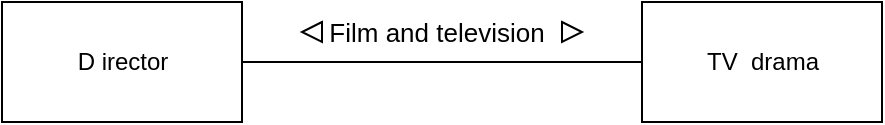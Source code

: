<mxfile>
    <diagram id="hqpcrx33hfyb2yjPAX_P" name="第1頁">
        <mxGraphModel dx="746" dy="320" grid="1" gridSize="10" guides="1" tooltips="1" connect="1" arrows="1" fold="1" page="1" pageScale="1" pageWidth="827" pageHeight="1169" math="0" shadow="0">
            <root>
                <mxCell id="0"/>
                <mxCell id="1" parent="0"/>
                <mxCell id="2" value="D irector" style="html=1;fillColor=none;strokeColor=#000000;" parent="1" vertex="1">
                    <mxGeometry x="120" y="200" width="120" height="60" as="geometry"/>
                </mxCell>
                <mxCell id="3" style="html=1;exitX=0;exitY=0.5;exitDx=0;exitDy=0;entryX=1;entryY=0.5;entryDx=0;entryDy=0;endArrow=none;endFill=0;startArrow=none;startFill=0;" parent="1" source="5" target="2" edge="1">
                    <mxGeometry relative="1" as="geometry"/>
                </mxCell>
                <mxCell id="5" value="TV&amp;nbsp; drama" style="html=1;fillColor=none;strokeColor=#000000;" parent="1" vertex="1">
                    <mxGeometry x="440" y="200" width="120" height="60" as="geometry"/>
                </mxCell>
                <mxCell id="6" value="" style="triangle;whiteSpace=wrap;html=1;" parent="1" vertex="1">
                    <mxGeometry x="400" y="210" width="10" height="10" as="geometry"/>
                </mxCell>
                <mxCell id="7" value="" style="triangle;whiteSpace=wrap;html=1;flipH=1;" parent="1" vertex="1">
                    <mxGeometry x="270" y="210" width="10" height="10" as="geometry"/>
                </mxCell>
                <mxCell id="8" value="&lt;font style=&quot;font-size: 13px;&quot;&gt;Film and television&lt;/font&gt;" style="text;html=1;align=center;verticalAlign=middle;resizable=0;points=[];autosize=1;strokeColor=none;fillColor=none;" parent="1" vertex="1">
                    <mxGeometry x="272" y="200" width="130" height="30" as="geometry"/>
                </mxCell>
            </root>
        </mxGraphModel>
    </diagram>
</mxfile>